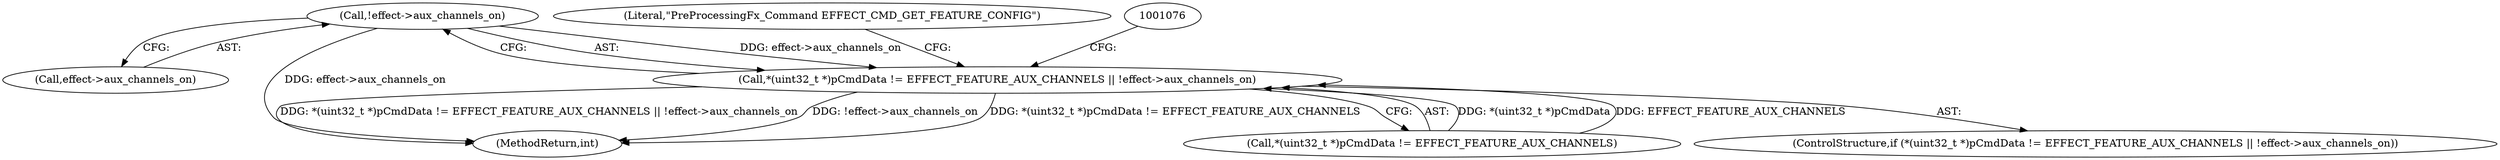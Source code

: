 digraph "0_Android_aeea52da00d210587fb3ed895de3d5f2e0264c88_9@pointer" {
"1001068" [label="(Call,!effect->aux_channels_on)"];
"1001061" [label="(Call,*(uint32_t *)pCmdData != EFFECT_FEATURE_AUX_CHANNELS || !effect->aux_channels_on)"];
"1001061" [label="(Call,*(uint32_t *)pCmdData != EFFECT_FEATURE_AUX_CHANNELS || !effect->aux_channels_on)"];
"1001068" [label="(Call,!effect->aux_channels_on)"];
"1001062" [label="(Call,*(uint32_t *)pCmdData != EFFECT_FEATURE_AUX_CHANNELS)"];
"1001069" [label="(Call,effect->aux_channels_on)"];
"1001295" [label="(MethodReturn,int)"];
"1001087" [label="(Literal,\"PreProcessingFx_Command EFFECT_CMD_GET_FEATURE_CONFIG\")"];
"1001060" [label="(ControlStructure,if (*(uint32_t *)pCmdData != EFFECT_FEATURE_AUX_CHANNELS || !effect->aux_channels_on))"];
"1001068" -> "1001061"  [label="AST: "];
"1001068" -> "1001069"  [label="CFG: "];
"1001069" -> "1001068"  [label="AST: "];
"1001061" -> "1001068"  [label="CFG: "];
"1001068" -> "1001295"  [label="DDG: effect->aux_channels_on"];
"1001068" -> "1001061"  [label="DDG: effect->aux_channels_on"];
"1001061" -> "1001060"  [label="AST: "];
"1001061" -> "1001062"  [label="CFG: "];
"1001062" -> "1001061"  [label="AST: "];
"1001076" -> "1001061"  [label="CFG: "];
"1001087" -> "1001061"  [label="CFG: "];
"1001061" -> "1001295"  [label="DDG: *(uint32_t *)pCmdData != EFFECT_FEATURE_AUX_CHANNELS"];
"1001061" -> "1001295"  [label="DDG: *(uint32_t *)pCmdData != EFFECT_FEATURE_AUX_CHANNELS || !effect->aux_channels_on"];
"1001061" -> "1001295"  [label="DDG: !effect->aux_channels_on"];
"1001062" -> "1001061"  [label="DDG: *(uint32_t *)pCmdData"];
"1001062" -> "1001061"  [label="DDG: EFFECT_FEATURE_AUX_CHANNELS"];
}
